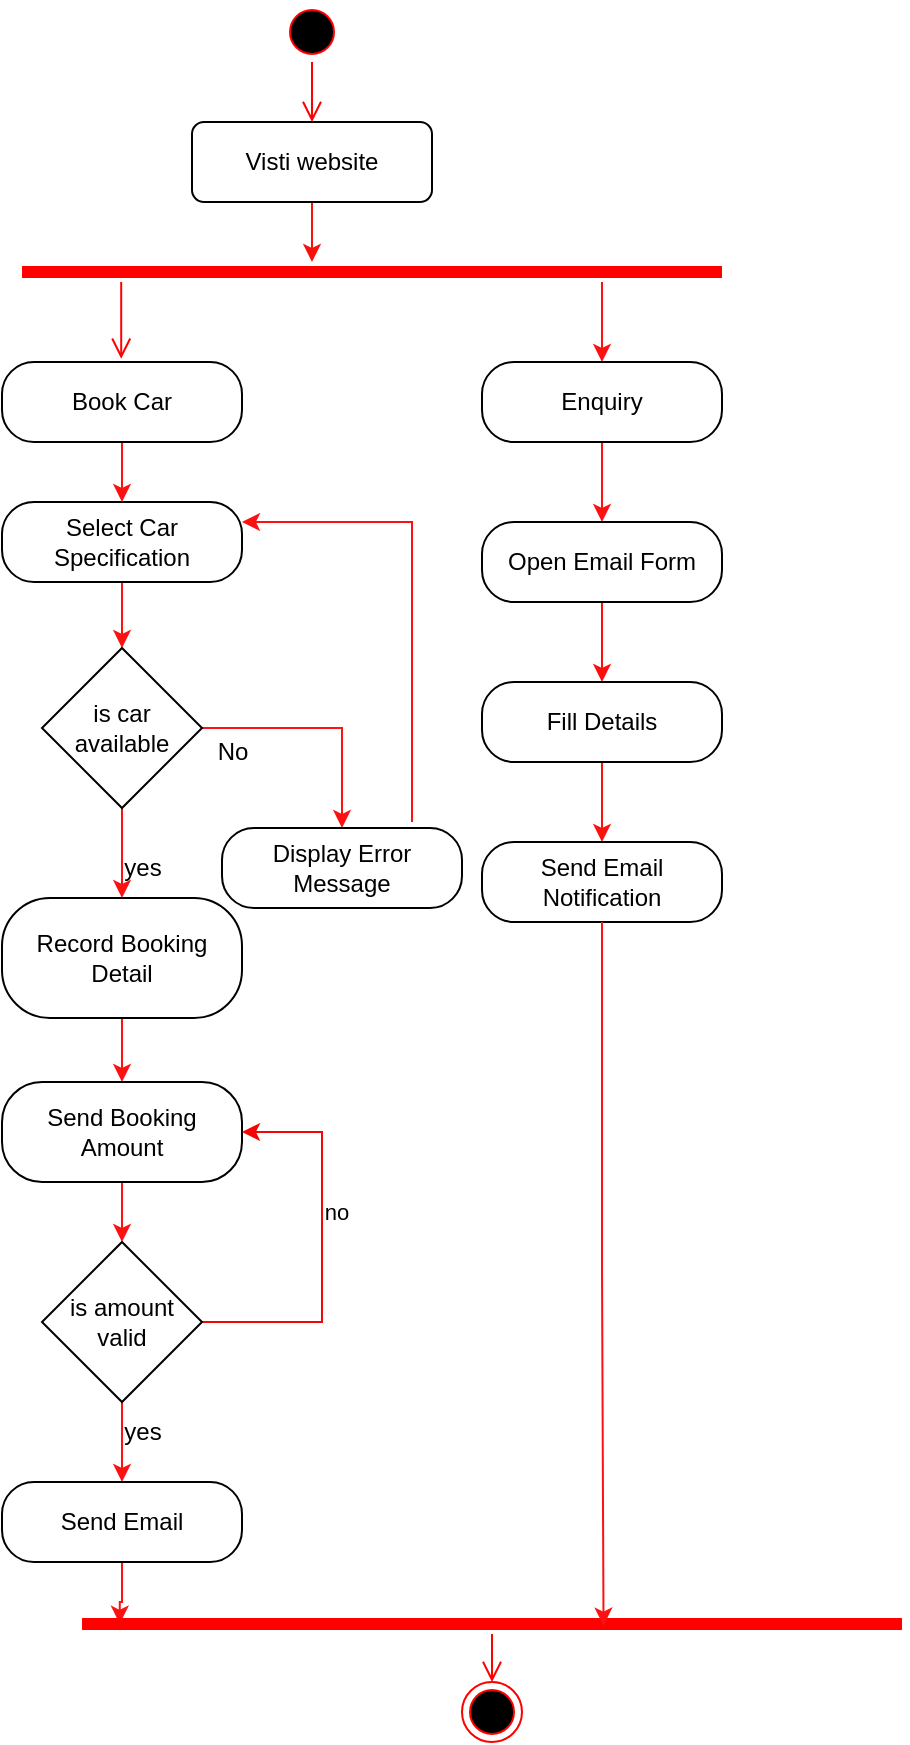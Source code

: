 <mxfile version="24.7.7">
  <diagram name="Page-1" id="e7e014a7-5840-1c2e-5031-d8a46d1fe8dd">
    <mxGraphModel dx="1226" dy="667" grid="1" gridSize="10" guides="1" tooltips="1" connect="1" arrows="1" fold="1" page="1" pageScale="1" pageWidth="1169" pageHeight="826" background="none" math="0" shadow="0">
      <root>
        <mxCell id="0" />
        <mxCell id="1" parent="0" />
        <mxCell id="4ung9_-LuvrmP-A6gCC6-41" value="" style="ellipse;html=1;shape=startState;fillColor=#000000;strokeColor=#ff0000;" vertex="1" parent="1">
          <mxGeometry x="520" y="10" width="30" height="30" as="geometry" />
        </mxCell>
        <mxCell id="4ung9_-LuvrmP-A6gCC6-42" value="" style="edgeStyle=orthogonalEdgeStyle;html=1;verticalAlign=bottom;endArrow=open;endSize=8;strokeColor=#ff0000;rounded=0;" edge="1" source="4ung9_-LuvrmP-A6gCC6-41" parent="1">
          <mxGeometry relative="1" as="geometry">
            <mxPoint x="535" y="70" as="targetPoint" />
          </mxGeometry>
        </mxCell>
        <mxCell id="4ung9_-LuvrmP-A6gCC6-48" value="" style="edgeStyle=orthogonalEdgeStyle;rounded=0;orthogonalLoop=1;jettySize=auto;html=1;fillColor=#f8cecc;strokeColor=#f61109;" edge="1" parent="1" source="4ung9_-LuvrmP-A6gCC6-44">
          <mxGeometry relative="1" as="geometry">
            <mxPoint x="535" y="140" as="targetPoint" />
          </mxGeometry>
        </mxCell>
        <mxCell id="4ung9_-LuvrmP-A6gCC6-44" value="Visti website" style="rounded=1;whiteSpace=wrap;html=1;" vertex="1" parent="1">
          <mxGeometry x="475" y="70" width="120" height="40" as="geometry" />
        </mxCell>
        <mxCell id="4ung9_-LuvrmP-A6gCC6-45" value="" style="shape=line;html=1;strokeWidth=6;strokeColor=#ff0000;" vertex="1" parent="1">
          <mxGeometry x="390" y="140" width="350" height="10" as="geometry" />
        </mxCell>
        <mxCell id="4ung9_-LuvrmP-A6gCC6-46" value="" style="edgeStyle=orthogonalEdgeStyle;html=1;verticalAlign=bottom;endArrow=open;endSize=8;strokeColor=#ff0000;rounded=0;entryX=0.33;entryY=-0.04;entryDx=0;entryDy=0;entryPerimeter=0;" edge="1" source="4ung9_-LuvrmP-A6gCC6-45" parent="1">
          <mxGeometry relative="1" as="geometry">
            <mxPoint x="439.6" y="188.4" as="targetPoint" />
            <Array as="points">
              <mxPoint x="440" y="188" />
            </Array>
          </mxGeometry>
        </mxCell>
        <mxCell id="4ung9_-LuvrmP-A6gCC6-53" value="" style="endArrow=classic;html=1;rounded=0;fillColor=#f8cecc;strokeColor=#FC1212;entryX=0.5;entryY=0;entryDx=0;entryDy=0;" edge="1" parent="1">
          <mxGeometry width="50" height="50" relative="1" as="geometry">
            <mxPoint x="680" y="150" as="sourcePoint" />
            <mxPoint x="680" y="190.0" as="targetPoint" />
          </mxGeometry>
        </mxCell>
        <mxCell id="4ung9_-LuvrmP-A6gCC6-67" value="" style="edgeStyle=orthogonalEdgeStyle;rounded=0;orthogonalLoop=1;jettySize=auto;html=1;strokeColor=#FC1212;" edge="1" parent="1" source="4ung9_-LuvrmP-A6gCC6-54" target="4ung9_-LuvrmP-A6gCC6-66">
          <mxGeometry relative="1" as="geometry" />
        </mxCell>
        <mxCell id="4ung9_-LuvrmP-A6gCC6-54" value="Select Car Specification" style="rounded=1;whiteSpace=wrap;html=1;arcSize=40;" vertex="1" parent="1">
          <mxGeometry x="380" y="260" width="120" height="40" as="geometry" />
        </mxCell>
        <mxCell id="4ung9_-LuvrmP-A6gCC6-57" value="" style="edgeStyle=orthogonalEdgeStyle;rounded=0;orthogonalLoop=1;jettySize=auto;html=1;strokeColor=#FC1212;" edge="1" parent="1" source="4ung9_-LuvrmP-A6gCC6-55" target="4ung9_-LuvrmP-A6gCC6-54">
          <mxGeometry relative="1" as="geometry" />
        </mxCell>
        <mxCell id="4ung9_-LuvrmP-A6gCC6-55" value="Book Car" style="rounded=1;whiteSpace=wrap;html=1;arcSize=40;" vertex="1" parent="1">
          <mxGeometry x="380" y="190" width="120" height="40" as="geometry" />
        </mxCell>
        <mxCell id="4ung9_-LuvrmP-A6gCC6-60" value="" style="edgeStyle=orthogonalEdgeStyle;rounded=0;orthogonalLoop=1;jettySize=auto;html=1;strokeColor=#FC1212;" edge="1" parent="1" source="4ung9_-LuvrmP-A6gCC6-58" target="4ung9_-LuvrmP-A6gCC6-59">
          <mxGeometry relative="1" as="geometry" />
        </mxCell>
        <mxCell id="4ung9_-LuvrmP-A6gCC6-58" value="Enquiry" style="rounded=1;whiteSpace=wrap;html=1;arcSize=40;" vertex="1" parent="1">
          <mxGeometry x="620" y="190" width="120" height="40" as="geometry" />
        </mxCell>
        <mxCell id="4ung9_-LuvrmP-A6gCC6-63" value="" style="edgeStyle=orthogonalEdgeStyle;rounded=0;orthogonalLoop=1;jettySize=auto;html=1;strokeColor=#fd0d0d;" edge="1" parent="1" source="4ung9_-LuvrmP-A6gCC6-59" target="4ung9_-LuvrmP-A6gCC6-61">
          <mxGeometry relative="1" as="geometry" />
        </mxCell>
        <mxCell id="4ung9_-LuvrmP-A6gCC6-59" value="Open Email Form" style="rounded=1;whiteSpace=wrap;html=1;arcSize=40;" vertex="1" parent="1">
          <mxGeometry x="620" y="270" width="120" height="40" as="geometry" />
        </mxCell>
        <mxCell id="4ung9_-LuvrmP-A6gCC6-64" value="" style="edgeStyle=orthogonalEdgeStyle;rounded=0;orthogonalLoop=1;jettySize=auto;html=1;fillColor=#f8cecc;strokeColor=#f8140d;" edge="1" parent="1" source="4ung9_-LuvrmP-A6gCC6-61" target="4ung9_-LuvrmP-A6gCC6-62">
          <mxGeometry relative="1" as="geometry" />
        </mxCell>
        <mxCell id="4ung9_-LuvrmP-A6gCC6-61" value="Fill Details" style="rounded=1;whiteSpace=wrap;html=1;arcSize=40;" vertex="1" parent="1">
          <mxGeometry x="620" y="350" width="120" height="40" as="geometry" />
        </mxCell>
        <mxCell id="4ung9_-LuvrmP-A6gCC6-62" value="Send Email Notification" style="rounded=1;whiteSpace=wrap;html=1;arcSize=40;" vertex="1" parent="1">
          <mxGeometry x="620" y="430" width="120" height="40" as="geometry" />
        </mxCell>
        <mxCell id="4ung9_-LuvrmP-A6gCC6-80" value="" style="edgeStyle=orthogonalEdgeStyle;rounded=0;orthogonalLoop=1;jettySize=auto;html=1;strokeColor=#FC1212;" edge="1" parent="1" source="4ung9_-LuvrmP-A6gCC6-65" target="4ung9_-LuvrmP-A6gCC6-79">
          <mxGeometry relative="1" as="geometry" />
        </mxCell>
        <mxCell id="4ung9_-LuvrmP-A6gCC6-65" value="Record Booking Detail" style="whiteSpace=wrap;html=1;rounded=1;arcSize=40;" vertex="1" parent="1">
          <mxGeometry x="380" y="458" width="120" height="60" as="geometry" />
        </mxCell>
        <mxCell id="4ung9_-LuvrmP-A6gCC6-68" value="" style="edgeStyle=orthogonalEdgeStyle;rounded=0;orthogonalLoop=1;jettySize=auto;html=1;strokeColor=#FC1212;" edge="1" parent="1" source="4ung9_-LuvrmP-A6gCC6-66" target="4ung9_-LuvrmP-A6gCC6-65">
          <mxGeometry relative="1" as="geometry" />
        </mxCell>
        <mxCell id="4ung9_-LuvrmP-A6gCC6-77" style="edgeStyle=orthogonalEdgeStyle;rounded=0;orthogonalLoop=1;jettySize=auto;html=1;entryX=0.5;entryY=0;entryDx=0;entryDy=0;strokeColor=#FC1212;" edge="1" parent="1" source="4ung9_-LuvrmP-A6gCC6-66" target="4ung9_-LuvrmP-A6gCC6-75">
          <mxGeometry relative="1" as="geometry" />
        </mxCell>
        <mxCell id="4ung9_-LuvrmP-A6gCC6-66" value="is car available" style="rhombus;whiteSpace=wrap;html=1;" vertex="1" parent="1">
          <mxGeometry x="400" y="333" width="80" height="80" as="geometry" />
        </mxCell>
        <mxCell id="4ung9_-LuvrmP-A6gCC6-69" value="yes" style="text;html=1;align=center;verticalAlign=middle;resizable=0;points=[];autosize=1;strokeColor=none;fillColor=none;" vertex="1" parent="1">
          <mxGeometry x="430" y="428" width="40" height="30" as="geometry" />
        </mxCell>
        <mxCell id="4ung9_-LuvrmP-A6gCC6-73" value="No" style="text;html=1;align=center;verticalAlign=middle;resizable=0;points=[];autosize=1;strokeColor=none;fillColor=none;" vertex="1" parent="1">
          <mxGeometry x="475" y="370" width="40" height="30" as="geometry" />
        </mxCell>
        <mxCell id="4ung9_-LuvrmP-A6gCC6-78" style="edgeStyle=orthogonalEdgeStyle;rounded=0;orthogonalLoop=1;jettySize=auto;html=1;entryX=1;entryY=0.25;entryDx=0;entryDy=0;strokeColor=#FC1212;" edge="1" parent="1" target="4ung9_-LuvrmP-A6gCC6-54">
          <mxGeometry relative="1" as="geometry">
            <mxPoint x="585" y="420" as="sourcePoint" />
            <mxPoint x="535" y="280.06" as="targetPoint" />
            <Array as="points">
              <mxPoint x="585" y="270" />
            </Array>
          </mxGeometry>
        </mxCell>
        <mxCell id="4ung9_-LuvrmP-A6gCC6-75" value="Display Error Message" style="whiteSpace=wrap;html=1;rounded=1;arcSize=40;" vertex="1" parent="1">
          <mxGeometry x="490" y="423" width="120" height="40" as="geometry" />
        </mxCell>
        <mxCell id="4ung9_-LuvrmP-A6gCC6-83" value="" style="edgeStyle=orthogonalEdgeStyle;rounded=0;orthogonalLoop=1;jettySize=auto;html=1;fillColor=#f8cecc;strokeColor=#FC1212;" edge="1" parent="1" source="4ung9_-LuvrmP-A6gCC6-79" target="4ung9_-LuvrmP-A6gCC6-81">
          <mxGeometry relative="1" as="geometry" />
        </mxCell>
        <mxCell id="4ung9_-LuvrmP-A6gCC6-79" value="Send Booking Amount" style="whiteSpace=wrap;html=1;rounded=1;arcSize=40;" vertex="1" parent="1">
          <mxGeometry x="380" y="550" width="120" height="50" as="geometry" />
        </mxCell>
        <mxCell id="4ung9_-LuvrmP-A6gCC6-82" style="edgeStyle=orthogonalEdgeStyle;rounded=0;orthogonalLoop=1;jettySize=auto;html=1;entryX=1;entryY=0.5;entryDx=0;entryDy=0;strokeColor=#f20707;exitX=1;exitY=0.5;exitDx=0;exitDy=0;" edge="1" parent="1" source="4ung9_-LuvrmP-A6gCC6-81" target="4ung9_-LuvrmP-A6gCC6-79">
          <mxGeometry relative="1" as="geometry">
            <mxPoint x="550" y="600" as="targetPoint" />
            <Array as="points">
              <mxPoint x="540" y="670" />
              <mxPoint x="540" y="575" />
            </Array>
          </mxGeometry>
        </mxCell>
        <mxCell id="4ung9_-LuvrmP-A6gCC6-87" value="no" style="edgeLabel;html=1;align=center;verticalAlign=middle;resizable=0;points=[];" vertex="1" connectable="0" parent="4ung9_-LuvrmP-A6gCC6-82">
          <mxGeometry x="0.186" y="-7" relative="1" as="geometry">
            <mxPoint as="offset" />
          </mxGeometry>
        </mxCell>
        <mxCell id="4ung9_-LuvrmP-A6gCC6-85" value="" style="edgeStyle=orthogonalEdgeStyle;rounded=0;orthogonalLoop=1;jettySize=auto;html=1;strokeColor=#FC1212;" edge="1" parent="1" source="4ung9_-LuvrmP-A6gCC6-81" target="4ung9_-LuvrmP-A6gCC6-84">
          <mxGeometry relative="1" as="geometry" />
        </mxCell>
        <mxCell id="4ung9_-LuvrmP-A6gCC6-81" value="is amount valid" style="rhombus;whiteSpace=wrap;html=1;" vertex="1" parent="1">
          <mxGeometry x="400" y="630" width="80" height="80" as="geometry" />
        </mxCell>
        <mxCell id="4ung9_-LuvrmP-A6gCC6-91" value="" style="edgeStyle=orthogonalEdgeStyle;rounded=0;orthogonalLoop=1;jettySize=auto;html=1;entryX=0.046;entryY=0.488;entryDx=0;entryDy=0;entryPerimeter=0;strokeColor=#FC1212;" edge="1" parent="1" source="4ung9_-LuvrmP-A6gCC6-84" target="4ung9_-LuvrmP-A6gCC6-88">
          <mxGeometry relative="1" as="geometry" />
        </mxCell>
        <mxCell id="4ung9_-LuvrmP-A6gCC6-84" value="Send Email" style="whiteSpace=wrap;html=1;rounded=1;arcSize=40;" vertex="1" parent="1">
          <mxGeometry x="380" y="750" width="120" height="40" as="geometry" />
        </mxCell>
        <mxCell id="4ung9_-LuvrmP-A6gCC6-86" value="yes" style="text;html=1;align=center;verticalAlign=middle;resizable=0;points=[];autosize=1;strokeColor=none;fillColor=none;" vertex="1" parent="1">
          <mxGeometry x="430" y="710" width="40" height="30" as="geometry" />
        </mxCell>
        <mxCell id="4ung9_-LuvrmP-A6gCC6-88" value="" style="shape=line;html=1;strokeWidth=6;strokeColor=#ff0000;" vertex="1" parent="1">
          <mxGeometry x="420" y="816" width="410" height="10" as="geometry" />
        </mxCell>
        <mxCell id="4ung9_-LuvrmP-A6gCC6-92" style="edgeStyle=orthogonalEdgeStyle;rounded=0;orthogonalLoop=1;jettySize=auto;html=1;entryX=0.636;entryY=0.582;entryDx=0;entryDy=0;entryPerimeter=0;strokeColor=#FC1212;" edge="1" parent="1" source="4ung9_-LuvrmP-A6gCC6-62" target="4ung9_-LuvrmP-A6gCC6-88">
          <mxGeometry relative="1" as="geometry" />
        </mxCell>
        <mxCell id="4ung9_-LuvrmP-A6gCC6-94" value="" style="edgeStyle=orthogonalEdgeStyle;html=1;verticalAlign=bottom;endArrow=open;endSize=8;strokeColor=#ff0000;rounded=0;" edge="1" parent="1" source="4ung9_-LuvrmP-A6gCC6-88" target="4ung9_-LuvrmP-A6gCC6-93">
          <mxGeometry relative="1" as="geometry">
            <mxPoint x="625" y="920" as="targetPoint" />
            <mxPoint x="625" y="840" as="sourcePoint" />
          </mxGeometry>
        </mxCell>
        <mxCell id="4ung9_-LuvrmP-A6gCC6-93" value="" style="ellipse;html=1;shape=endState;fillColor=#000000;strokeColor=#ff0000;" vertex="1" parent="1">
          <mxGeometry x="610" y="850" width="30" height="30" as="geometry" />
        </mxCell>
      </root>
    </mxGraphModel>
  </diagram>
</mxfile>
